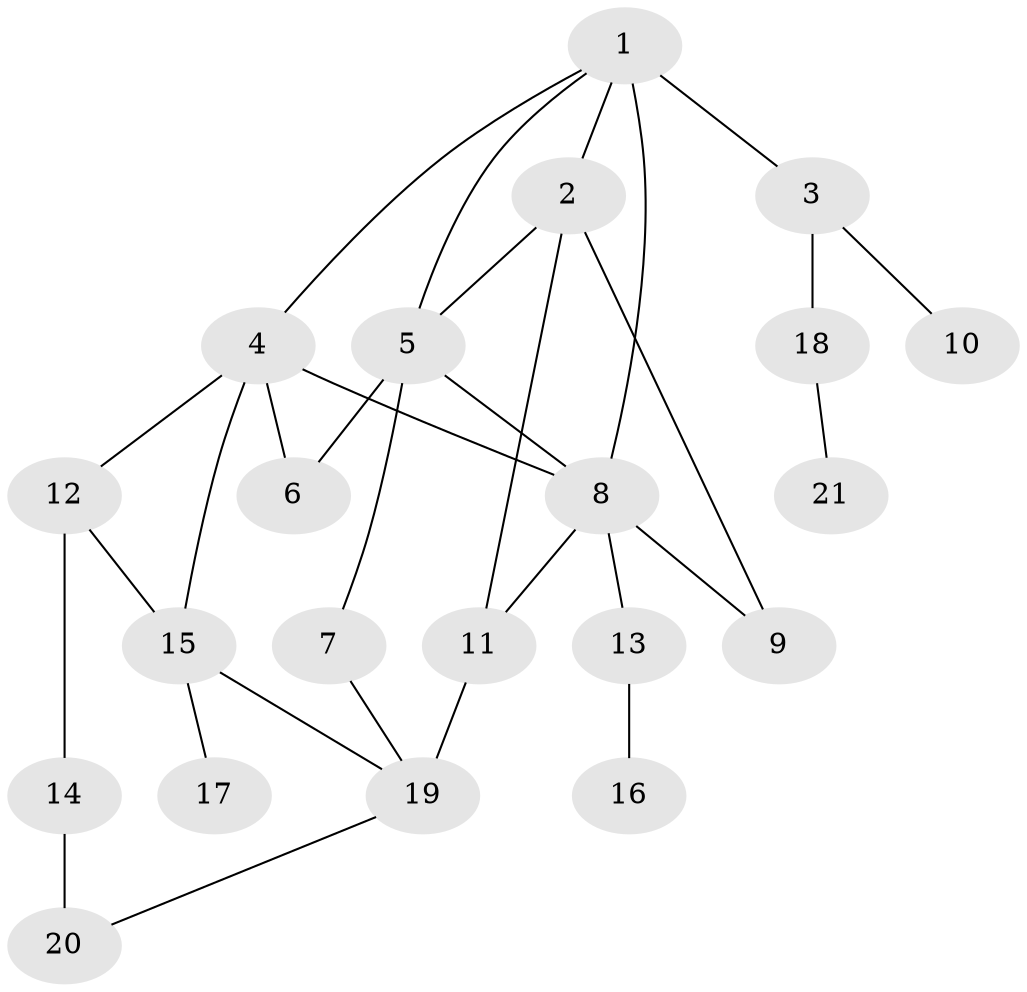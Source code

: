 // original degree distribution, {4: 0.17307692307692307, 5: 0.057692307692307696, 3: 0.1346153846153846, 2: 0.2692307692307692, 1: 0.34615384615384615, 6: 0.019230769230769232}
// Generated by graph-tools (version 1.1) at 2025/48/03/04/25 22:48:48]
// undirected, 21 vertices, 30 edges
graph export_dot {
  node [color=gray90,style=filled];
  1;
  2;
  3;
  4;
  5;
  6;
  7;
  8;
  9;
  10;
  11;
  12;
  13;
  14;
  15;
  16;
  17;
  18;
  19;
  20;
  21;
  1 -- 2 [weight=1.0];
  1 -- 3 [weight=2.0];
  1 -- 4 [weight=1.0];
  1 -- 5 [weight=1.0];
  1 -- 8 [weight=1.0];
  2 -- 5 [weight=1.0];
  2 -- 9 [weight=1.0];
  2 -- 11 [weight=1.0];
  3 -- 10 [weight=1.0];
  3 -- 18 [weight=1.0];
  4 -- 6 [weight=1.0];
  4 -- 8 [weight=1.0];
  4 -- 12 [weight=1.0];
  4 -- 15 [weight=1.0];
  5 -- 6 [weight=1.0];
  5 -- 7 [weight=1.0];
  5 -- 8 [weight=1.0];
  7 -- 19 [weight=1.0];
  8 -- 9 [weight=1.0];
  8 -- 11 [weight=1.0];
  8 -- 13 [weight=1.0];
  11 -- 19 [weight=3.0];
  12 -- 14 [weight=1.0];
  12 -- 15 [weight=1.0];
  13 -- 16 [weight=1.0];
  14 -- 20 [weight=2.0];
  15 -- 17 [weight=1.0];
  15 -- 19 [weight=1.0];
  18 -- 21 [weight=1.0];
  19 -- 20 [weight=1.0];
}
